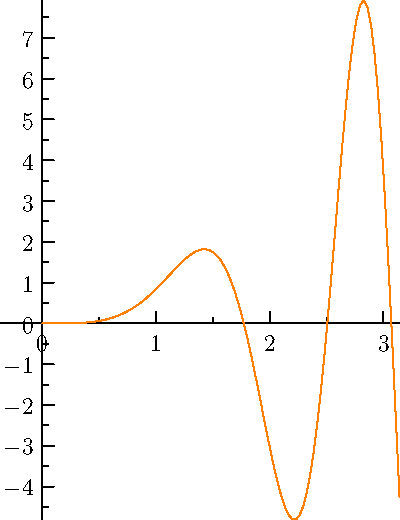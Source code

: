import graph;
size(200,260,IgnoreAspect);

real f(real x) { return x^2 * sin(x^2); }

draw(graph(f,0,pi),orange);

xaxis(LeftTicks);
yaxis(RightTicks);
